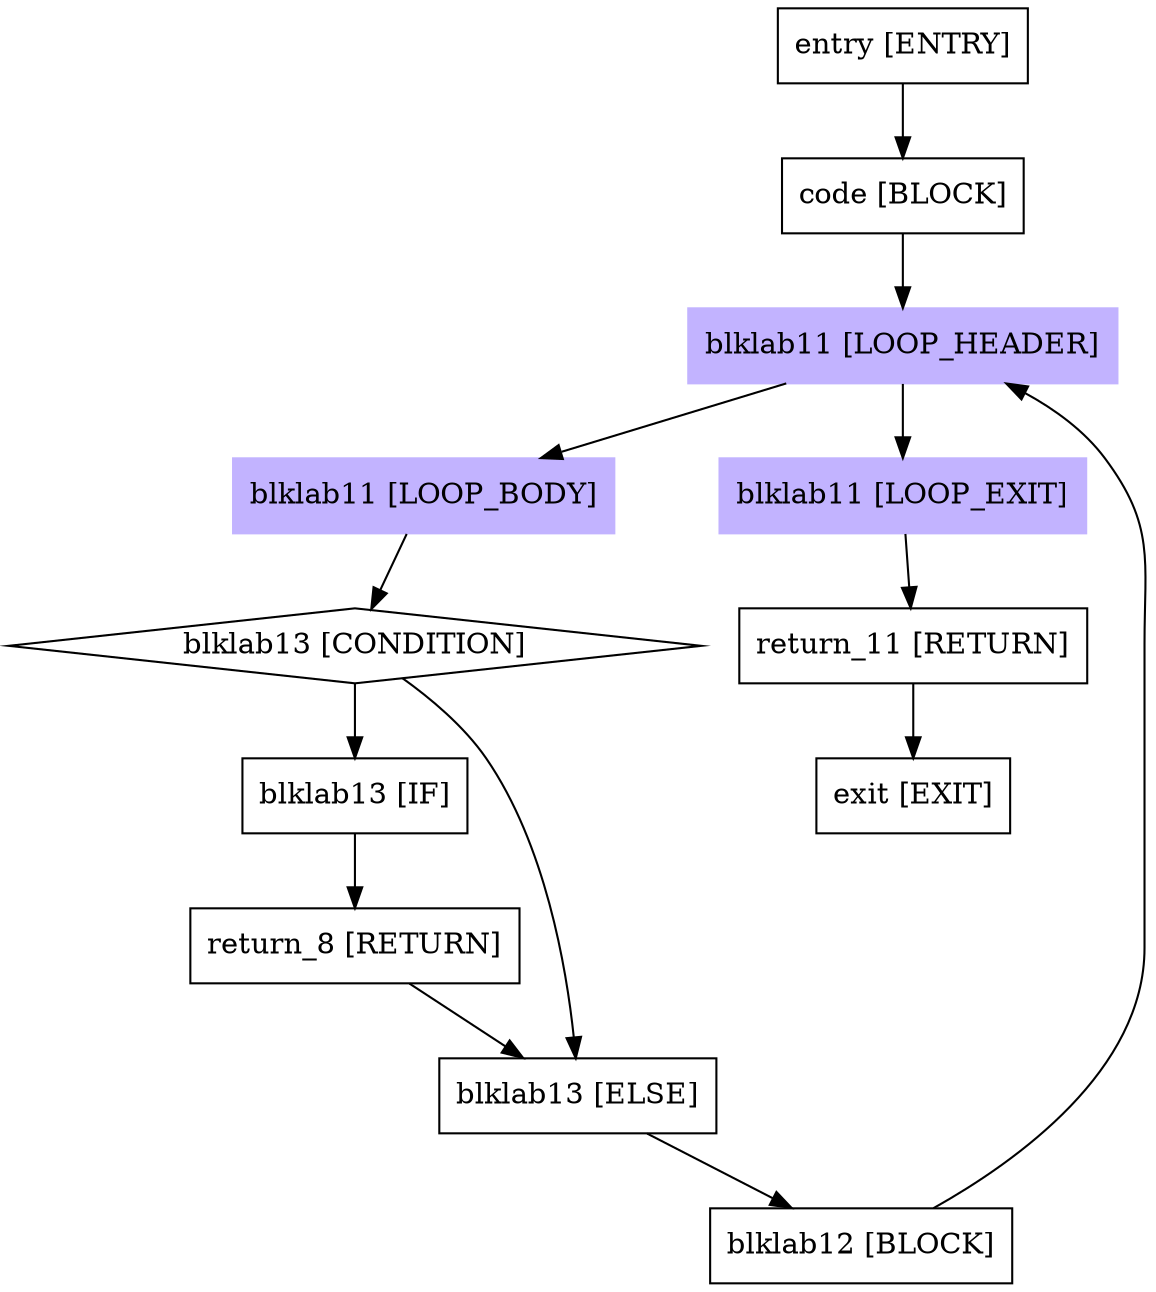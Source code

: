 digraph contained{
"entry [ENTRY]"[shape=box];
"code [BLOCK]"[shape=box];
"blklab11 [LOOP_HEADER]"[shape=box,style=filled,color=".7 .3 1.0"];
"blklab11 [LOOP_BODY]"[shape=box,style=filled,color=".7 .3 1.0"];
"blklab11 [LOOP_EXIT]"[shape=box,style=filled,color=".7 .3 1.0"];
"blklab13 [CONDITION]"[shape=diamond];
"blklab13 [IF]"[shape=box];
"blklab13 [ELSE]"[shape=box];
"return_8 [RETURN]"[shape=box];
"blklab12 [BLOCK]"[shape=box];
"return_11 [RETURN]"[shape=box];
"exit [EXIT]"[shape=box];
"entry [ENTRY]"->"code [BLOCK]";
"code [BLOCK]"->"blklab11 [LOOP_HEADER]";
"blklab11 [LOOP_HEADER]"->"blklab11 [LOOP_BODY]";
"blklab11 [LOOP_HEADER]"->"blklab11 [LOOP_EXIT]";
"blklab11 [LOOP_BODY]"->"blklab13 [CONDITION]";
"blklab11 [LOOP_EXIT]"->"return_11 [RETURN]";
"blklab13 [CONDITION]"->"blklab13 [IF]";
"blklab13 [CONDITION]"->"blklab13 [ELSE]";
"blklab13 [IF]"->"return_8 [RETURN]";
"blklab13 [ELSE]"->"blklab12 [BLOCK]";
"return_8 [RETURN]"->"blklab13 [ELSE]";
"blklab12 [BLOCK]"->"blklab11 [LOOP_HEADER]";
"return_11 [RETURN]"->"exit [EXIT]";

}
